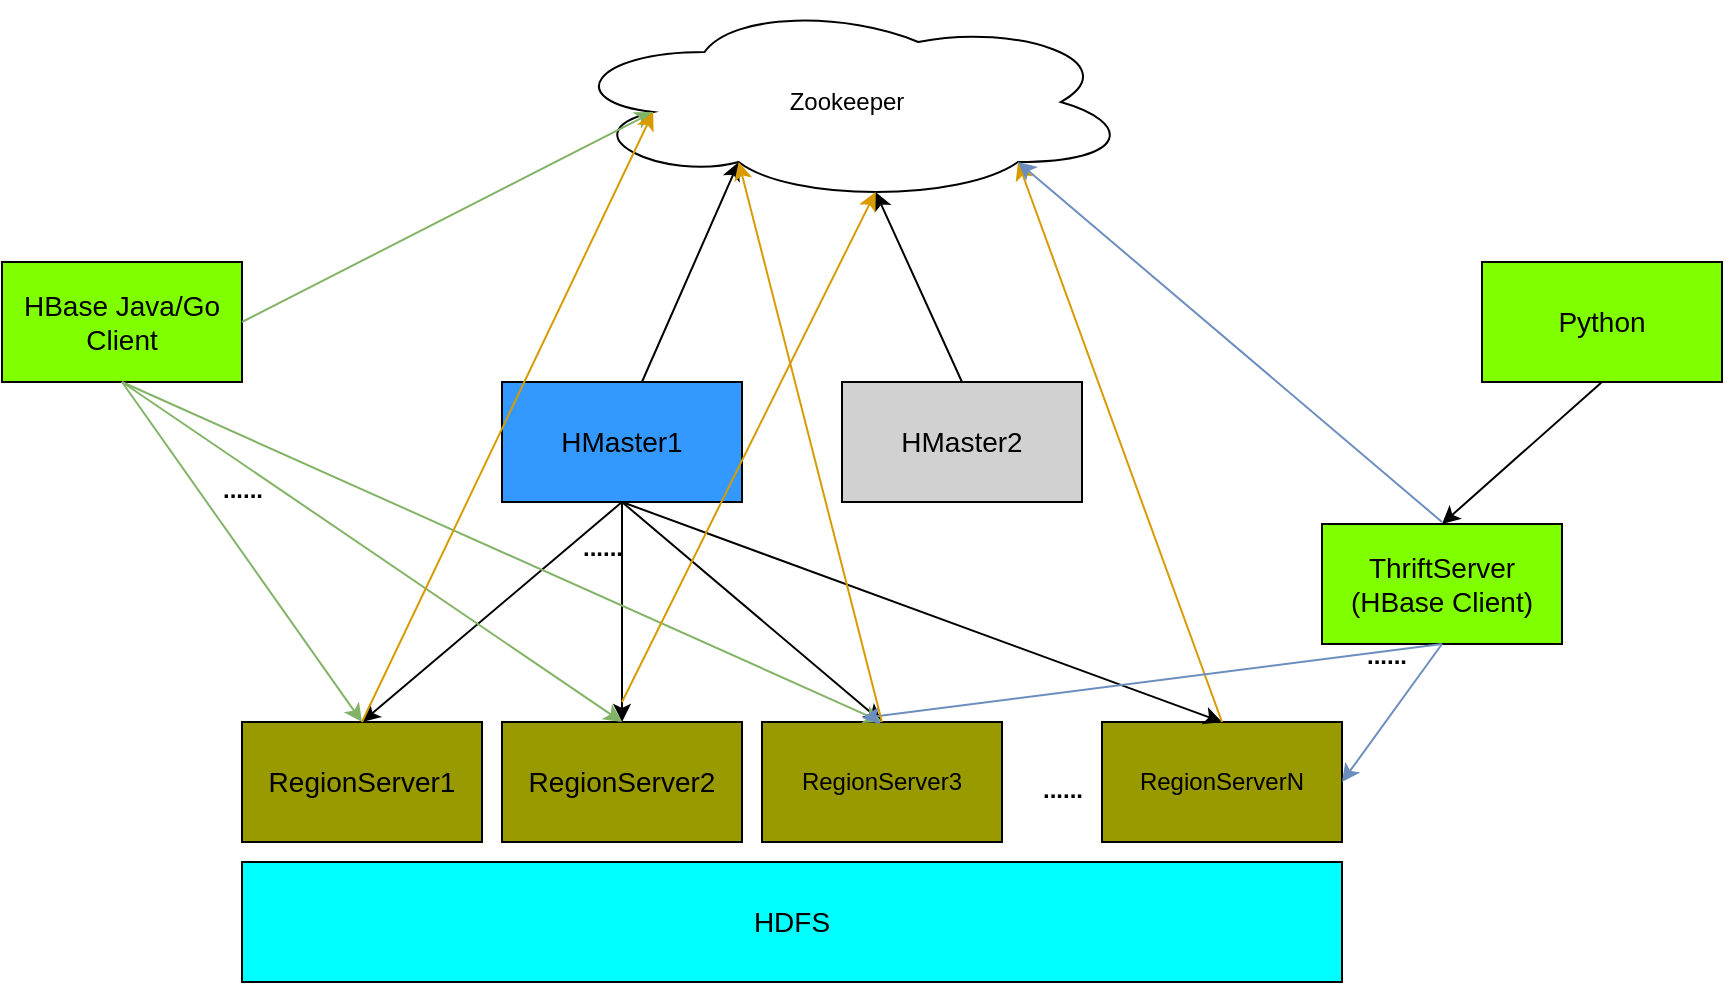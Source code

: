 <mxfile version="22.0.8" type="github">
  <diagram name="Page-1" id="1lWNbuEsN3YAt86zOGPK">
    <mxGraphModel dx="1306" dy="862" grid="1" gridSize="10" guides="1" tooltips="1" connect="1" arrows="1" fold="1" page="1" pageScale="1" pageWidth="1200" pageHeight="1600" math="0" shadow="0">
      <root>
        <mxCell id="0" />
        <mxCell id="1" parent="0" />
        <mxCell id="jLEHoix1N-069jBivsUJ-1" value="RegionServer3" style="rounded=0;whiteSpace=wrap;html=1;fillColor=#999900;" vertex="1" parent="1">
          <mxGeometry x="450" y="430" width="120" height="60" as="geometry" />
        </mxCell>
        <mxCell id="jLEHoix1N-069jBivsUJ-3" value="&lt;font style=&quot;font-size: 14px;&quot;&gt;RegionServer1&lt;/font&gt;" style="rounded=0;whiteSpace=wrap;html=1;fillColor=#999900;" vertex="1" parent="1">
          <mxGeometry x="190" y="430" width="120" height="60" as="geometry" />
        </mxCell>
        <mxCell id="jLEHoix1N-069jBivsUJ-4" value="&lt;font style=&quot;font-size: 14px;&quot;&gt;HMaster2&lt;/font&gt;" style="rounded=0;whiteSpace=wrap;html=1;fillColor=#D1D1D1;" vertex="1" parent="1">
          <mxGeometry x="490" y="260" width="120" height="60" as="geometry" />
        </mxCell>
        <mxCell id="jLEHoix1N-069jBivsUJ-5" value="&lt;font style=&quot;font-size: 14px;&quot;&gt;HBase Java/Go Client&lt;/font&gt;" style="rounded=0;whiteSpace=wrap;html=1;fillColor=#80FF00;" vertex="1" parent="1">
          <mxGeometry x="70" y="200" width="120" height="60" as="geometry" />
        </mxCell>
        <mxCell id="jLEHoix1N-069jBivsUJ-6" value="&lt;font style=&quot;font-size: 14px;&quot;&gt;HMaster1&lt;/font&gt;" style="rounded=0;whiteSpace=wrap;html=1;fillColor=#3399FF;" vertex="1" parent="1">
          <mxGeometry x="320" y="260" width="120" height="60" as="geometry" />
        </mxCell>
        <mxCell id="jLEHoix1N-069jBivsUJ-7" value="&lt;font style=&quot;font-size: 14px;&quot;&gt;HDFS&lt;/font&gt;" style="rounded=0;whiteSpace=wrap;html=1;fillColor=#00FFFF;" vertex="1" parent="1">
          <mxGeometry x="190" y="500" width="550" height="60" as="geometry" />
        </mxCell>
        <mxCell id="jLEHoix1N-069jBivsUJ-8" value="RegionServerN" style="rounded=0;whiteSpace=wrap;html=1;fillColor=#999900;" vertex="1" parent="1">
          <mxGeometry x="620" y="430" width="120" height="60" as="geometry" />
        </mxCell>
        <mxCell id="jLEHoix1N-069jBivsUJ-9" value="&lt;font style=&quot;font-size: 12px;&quot;&gt;......&lt;/font&gt;" style="text;strokeColor=none;fillColor=none;html=1;fontSize=24;fontStyle=1;verticalAlign=middle;align=center;" vertex="1" parent="1">
          <mxGeometry x="570" y="450" width="60" height="20" as="geometry" />
        </mxCell>
        <mxCell id="jLEHoix1N-069jBivsUJ-10" value="Zookeeper" style="ellipse;shape=cloud;whiteSpace=wrap;html=1;" vertex="1" parent="1">
          <mxGeometry x="350" y="70" width="285" height="100" as="geometry" />
        </mxCell>
        <mxCell id="jLEHoix1N-069jBivsUJ-11" value="&lt;span style=&quot;font-size: 14px;&quot;&gt;Python&lt;/span&gt;" style="rounded=0;whiteSpace=wrap;html=1;fillColor=#80FF00;" vertex="1" parent="1">
          <mxGeometry x="810" y="200" width="120" height="60" as="geometry" />
        </mxCell>
        <mxCell id="jLEHoix1N-069jBivsUJ-12" value="&lt;span style=&quot;font-size: 14px;&quot;&gt;ThriftServer&lt;br&gt;(HBase Client)&lt;/span&gt;" style="rounded=0;whiteSpace=wrap;html=1;fillColor=#80FF00;" vertex="1" parent="1">
          <mxGeometry x="730" y="331" width="120" height="60" as="geometry" />
        </mxCell>
        <mxCell id="jLEHoix1N-069jBivsUJ-13" value="&lt;font style=&quot;font-size: 14px;&quot;&gt;RegionServer2&lt;/font&gt;" style="rounded=0;whiteSpace=wrap;html=1;fillColor=#999900;" vertex="1" parent="1">
          <mxGeometry x="320" y="430" width="120" height="60" as="geometry" />
        </mxCell>
        <mxCell id="jLEHoix1N-069jBivsUJ-21" value="" style="endArrow=classic;html=1;rounded=0;exitX=0.583;exitY=0;exitDx=0;exitDy=0;exitPerimeter=0;entryX=0.31;entryY=0.8;entryDx=0;entryDy=0;entryPerimeter=0;" edge="1" parent="1" source="jLEHoix1N-069jBivsUJ-6" target="jLEHoix1N-069jBivsUJ-10">
          <mxGeometry width="50" height="50" relative="1" as="geometry">
            <mxPoint x="270" y="270" as="sourcePoint" />
            <mxPoint x="320" y="220" as="targetPoint" />
          </mxGeometry>
        </mxCell>
        <mxCell id="jLEHoix1N-069jBivsUJ-22" value="" style="endArrow=classic;html=1;rounded=0;exitX=0.5;exitY=1;exitDx=0;exitDy=0;" edge="1" parent="1" source="jLEHoix1N-069jBivsUJ-6" target="jLEHoix1N-069jBivsUJ-13">
          <mxGeometry width="50" height="50" relative="1" as="geometry">
            <mxPoint x="400" y="270" as="sourcePoint" />
            <mxPoint x="458" y="170" as="targetPoint" />
          </mxGeometry>
        </mxCell>
        <mxCell id="jLEHoix1N-069jBivsUJ-23" value="" style="endArrow=classic;html=1;rounded=0;exitX=0.5;exitY=1;exitDx=0;exitDy=0;entryX=0.5;entryY=0;entryDx=0;entryDy=0;" edge="1" parent="1" source="jLEHoix1N-069jBivsUJ-6" target="jLEHoix1N-069jBivsUJ-1">
          <mxGeometry width="50" height="50" relative="1" as="geometry">
            <mxPoint x="390" y="330" as="sourcePoint" />
            <mxPoint x="390" y="440" as="targetPoint" />
          </mxGeometry>
        </mxCell>
        <mxCell id="jLEHoix1N-069jBivsUJ-24" value="" style="endArrow=classic;html=1;rounded=0;exitX=0.5;exitY=1;exitDx=0;exitDy=0;entryX=0.5;entryY=0;entryDx=0;entryDy=0;" edge="1" parent="1" source="jLEHoix1N-069jBivsUJ-6" target="jLEHoix1N-069jBivsUJ-8">
          <mxGeometry width="50" height="50" relative="1" as="geometry">
            <mxPoint x="390" y="330" as="sourcePoint" />
            <mxPoint x="520" y="440" as="targetPoint" />
          </mxGeometry>
        </mxCell>
        <mxCell id="jLEHoix1N-069jBivsUJ-25" value="" style="endArrow=classic;html=1;rounded=0;exitX=0.5;exitY=1;exitDx=0;exitDy=0;entryX=0.5;entryY=0;entryDx=0;entryDy=0;" edge="1" parent="1" source="jLEHoix1N-069jBivsUJ-6" target="jLEHoix1N-069jBivsUJ-3">
          <mxGeometry width="50" height="50" relative="1" as="geometry">
            <mxPoint x="390" y="330" as="sourcePoint" />
            <mxPoint x="390" y="440" as="targetPoint" />
          </mxGeometry>
        </mxCell>
        <mxCell id="jLEHoix1N-069jBivsUJ-27" value="" style="endArrow=classic;html=1;rounded=0;entryX=0.8;entryY=0.8;entryDx=0;entryDy=0;entryPerimeter=0;fillColor=#ffe6cc;strokeColor=#d79b00;" edge="1" parent="1" target="jLEHoix1N-069jBivsUJ-10">
          <mxGeometry width="50" height="50" relative="1" as="geometry">
            <mxPoint x="680" y="430" as="sourcePoint" />
            <mxPoint x="590" y="160" as="targetPoint" />
          </mxGeometry>
        </mxCell>
        <mxCell id="jLEHoix1N-069jBivsUJ-28" value="" style="endArrow=classic;html=1;rounded=0;entryX=0.16;entryY=0.55;entryDx=0;entryDy=0;entryPerimeter=0;exitX=1;exitY=0.5;exitDx=0;exitDy=0;fillColor=#d5e8d4;strokeColor=#82b366;" edge="1" parent="1" source="jLEHoix1N-069jBivsUJ-5" target="jLEHoix1N-069jBivsUJ-10">
          <mxGeometry width="50" height="50" relative="1" as="geometry">
            <mxPoint x="120" y="410" as="sourcePoint" />
            <mxPoint x="170" y="360" as="targetPoint" />
          </mxGeometry>
        </mxCell>
        <mxCell id="jLEHoix1N-069jBivsUJ-31" value="" style="endArrow=classic;html=1;rounded=0;exitX=0.5;exitY=0;exitDx=0;exitDy=0;entryX=0.55;entryY=0.95;entryDx=0;entryDy=0;entryPerimeter=0;" edge="1" parent="1" source="jLEHoix1N-069jBivsUJ-4" target="jLEHoix1N-069jBivsUJ-10">
          <mxGeometry width="50" height="50" relative="1" as="geometry">
            <mxPoint x="130" y="420" as="sourcePoint" />
            <mxPoint x="180" y="370" as="targetPoint" />
          </mxGeometry>
        </mxCell>
        <mxCell id="jLEHoix1N-069jBivsUJ-32" value="" style="endArrow=classic;html=1;rounded=0;exitX=0.5;exitY=1;exitDx=0;exitDy=0;fillColor=#d5e8d4;strokeColor=#82b366;" edge="1" parent="1" source="jLEHoix1N-069jBivsUJ-5">
          <mxGeometry width="50" height="50" relative="1" as="geometry">
            <mxPoint x="200" y="310" as="sourcePoint" />
            <mxPoint x="250" y="430" as="targetPoint" />
          </mxGeometry>
        </mxCell>
        <mxCell id="jLEHoix1N-069jBivsUJ-33" value="" style="endArrow=classic;html=1;rounded=0;exitX=0.5;exitY=1;exitDx=0;exitDy=0;entryX=0.5;entryY=0;entryDx=0;entryDy=0;" edge="1" parent="1" source="jLEHoix1N-069jBivsUJ-11" target="jLEHoix1N-069jBivsUJ-12">
          <mxGeometry width="50" height="50" relative="1" as="geometry">
            <mxPoint x="150" y="440" as="sourcePoint" />
            <mxPoint x="200" y="390" as="targetPoint" />
          </mxGeometry>
        </mxCell>
        <mxCell id="jLEHoix1N-069jBivsUJ-34" value="" style="endArrow=classic;html=1;rounded=0;exitX=0.5;exitY=1;exitDx=0;exitDy=0;entryX=1;entryY=0.5;entryDx=0;entryDy=0;fillColor=#dae8fc;strokeColor=#6c8ebf;" edge="1" parent="1" source="jLEHoix1N-069jBivsUJ-12" target="jLEHoix1N-069jBivsUJ-8">
          <mxGeometry width="50" height="50" relative="1" as="geometry">
            <mxPoint x="160" y="450" as="sourcePoint" />
            <mxPoint x="210" y="400" as="targetPoint" />
          </mxGeometry>
        </mxCell>
        <mxCell id="jLEHoix1N-069jBivsUJ-35" value="" style="endArrow=classic;html=1;rounded=0;exitX=0.5;exitY=1;exitDx=0;exitDy=0;fillColor=#d5e8d4;strokeColor=#82b366;" edge="1" parent="1" source="jLEHoix1N-069jBivsUJ-5">
          <mxGeometry width="50" height="50" relative="1" as="geometry">
            <mxPoint x="250" y="250" as="sourcePoint" />
            <mxPoint x="380" y="430" as="targetPoint" />
          </mxGeometry>
        </mxCell>
        <mxCell id="jLEHoix1N-069jBivsUJ-36" value="" style="endArrow=classic;html=1;rounded=0;exitX=0.5;exitY=1;exitDx=0;exitDy=0;fillColor=#d5e8d4;strokeColor=#82b366;" edge="1" parent="1" source="jLEHoix1N-069jBivsUJ-5">
          <mxGeometry width="50" height="50" relative="1" as="geometry">
            <mxPoint x="140" y="270" as="sourcePoint" />
            <mxPoint x="510" y="430" as="targetPoint" />
          </mxGeometry>
        </mxCell>
        <mxCell id="jLEHoix1N-069jBivsUJ-37" value="" style="endArrow=classic;html=1;rounded=0;entryX=0.417;entryY=-0.033;entryDx=0;entryDy=0;entryPerimeter=0;exitX=0.5;exitY=1;exitDx=0;exitDy=0;fillColor=#dae8fc;strokeColor=#6c8ebf;" edge="1" parent="1" source="jLEHoix1N-069jBivsUJ-12" target="jLEHoix1N-069jBivsUJ-1">
          <mxGeometry width="50" height="50" relative="1" as="geometry">
            <mxPoint x="800" y="401" as="sourcePoint" />
            <mxPoint x="750" y="470" as="targetPoint" />
          </mxGeometry>
        </mxCell>
        <mxCell id="jLEHoix1N-069jBivsUJ-38" value="" style="endArrow=classic;html=1;rounded=0;entryX=0.8;entryY=0.8;entryDx=0;entryDy=0;entryPerimeter=0;fillColor=#dae8fc;strokeColor=#6c8ebf;" edge="1" parent="1" target="jLEHoix1N-069jBivsUJ-10">
          <mxGeometry width="50" height="50" relative="1" as="geometry">
            <mxPoint x="790" y="330" as="sourcePoint" />
            <mxPoint x="800" y="341" as="targetPoint" />
          </mxGeometry>
        </mxCell>
        <mxCell id="jLEHoix1N-069jBivsUJ-39" value="&lt;font style=&quot;font-size: 12px;&quot;&gt;......&lt;/font&gt;" style="text;strokeColor=none;fillColor=none;html=1;fontSize=24;fontStyle=1;verticalAlign=middle;align=center;" vertex="1" parent="1">
          <mxGeometry x="732" y="383" width="60" height="20" as="geometry" />
        </mxCell>
        <mxCell id="jLEHoix1N-069jBivsUJ-40" value="&lt;font style=&quot;font-size: 12px;&quot;&gt;......&lt;/font&gt;" style="text;strokeColor=none;fillColor=none;html=1;fontSize=24;fontStyle=1;verticalAlign=middle;align=center;" vertex="1" parent="1">
          <mxGeometry x="160" y="300" width="60" height="20" as="geometry" />
        </mxCell>
        <mxCell id="jLEHoix1N-069jBivsUJ-42" value="&lt;font style=&quot;font-size: 12px;&quot;&gt;......&lt;/font&gt;" style="text;strokeColor=none;fillColor=none;html=1;fontSize=24;fontStyle=1;verticalAlign=middle;align=center;" vertex="1" parent="1">
          <mxGeometry x="340" y="329" width="60" height="20" as="geometry" />
        </mxCell>
        <mxCell id="jLEHoix1N-069jBivsUJ-46" value="" style="endArrow=classic;html=1;rounded=0;entryX=0.16;entryY=0.55;entryDx=0;entryDy=0;entryPerimeter=0;exitX=0.5;exitY=0;exitDx=0;exitDy=0;fillColor=#ffe6cc;strokeColor=#d79b00;" edge="1" parent="1" source="jLEHoix1N-069jBivsUJ-3" target="jLEHoix1N-069jBivsUJ-10">
          <mxGeometry width="50" height="50" relative="1" as="geometry">
            <mxPoint x="690" y="440" as="sourcePoint" />
            <mxPoint x="588" y="160" as="targetPoint" />
          </mxGeometry>
        </mxCell>
        <mxCell id="jLEHoix1N-069jBivsUJ-47" value="" style="endArrow=classic;html=1;rounded=0;entryX=0.55;entryY=0.95;entryDx=0;entryDy=0;entryPerimeter=0;fillColor=#ffe6cc;strokeColor=#d79b00;" edge="1" parent="1" target="jLEHoix1N-069jBivsUJ-10">
          <mxGeometry width="50" height="50" relative="1" as="geometry">
            <mxPoint x="380" y="420" as="sourcePoint" />
            <mxPoint x="598" y="170" as="targetPoint" />
          </mxGeometry>
        </mxCell>
        <mxCell id="jLEHoix1N-069jBivsUJ-48" value="" style="endArrow=classic;html=1;rounded=0;exitX=0.5;exitY=0;exitDx=0;exitDy=0;entryX=0.31;entryY=0.8;entryDx=0;entryDy=0;entryPerimeter=0;fillColor=#ffe6cc;strokeColor=#d79b00;" edge="1" parent="1" source="jLEHoix1N-069jBivsUJ-1" target="jLEHoix1N-069jBivsUJ-10">
          <mxGeometry width="50" height="50" relative="1" as="geometry">
            <mxPoint x="710" y="460" as="sourcePoint" />
            <mxPoint x="440" y="160" as="targetPoint" />
          </mxGeometry>
        </mxCell>
      </root>
    </mxGraphModel>
  </diagram>
</mxfile>
